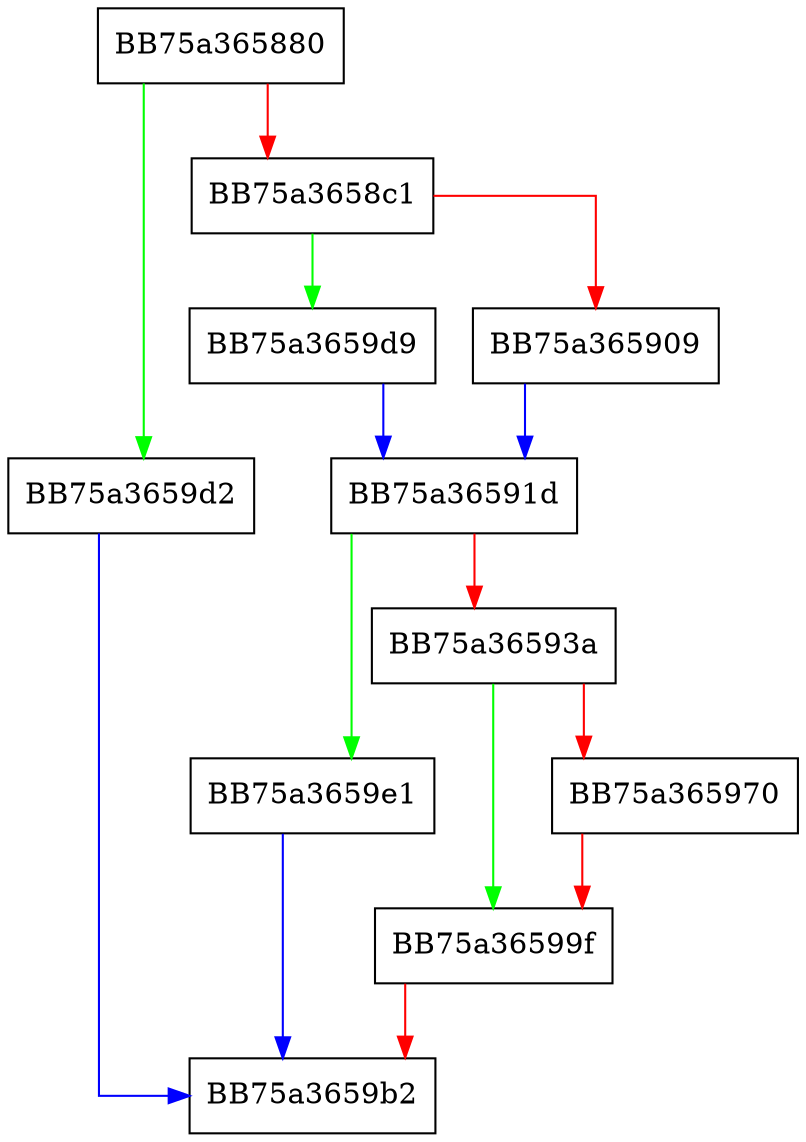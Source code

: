 digraph SymCryptRsaPkcs1Verify {
  node [shape="box"];
  graph [splines=ortho];
  BB75a365880 -> BB75a3659d2 [color="green"];
  BB75a365880 -> BB75a3658c1 [color="red"];
  BB75a3658c1 -> BB75a3659d9 [color="green"];
  BB75a3658c1 -> BB75a365909 [color="red"];
  BB75a365909 -> BB75a36591d [color="blue"];
  BB75a36591d -> BB75a3659e1 [color="green"];
  BB75a36591d -> BB75a36593a [color="red"];
  BB75a36593a -> BB75a36599f [color="green"];
  BB75a36593a -> BB75a365970 [color="red"];
  BB75a365970 -> BB75a36599f [color="red"];
  BB75a36599f -> BB75a3659b2 [color="red"];
  BB75a3659d2 -> BB75a3659b2 [color="blue"];
  BB75a3659d9 -> BB75a36591d [color="blue"];
  BB75a3659e1 -> BB75a3659b2 [color="blue"];
}